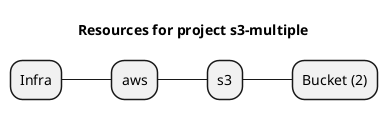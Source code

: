 @startmindmap
title Resources for project s3-multiple
skinparam monochrome true
+ Infra
++ aws
+++ s3
++++ Bucket (2)
@endmindmap
